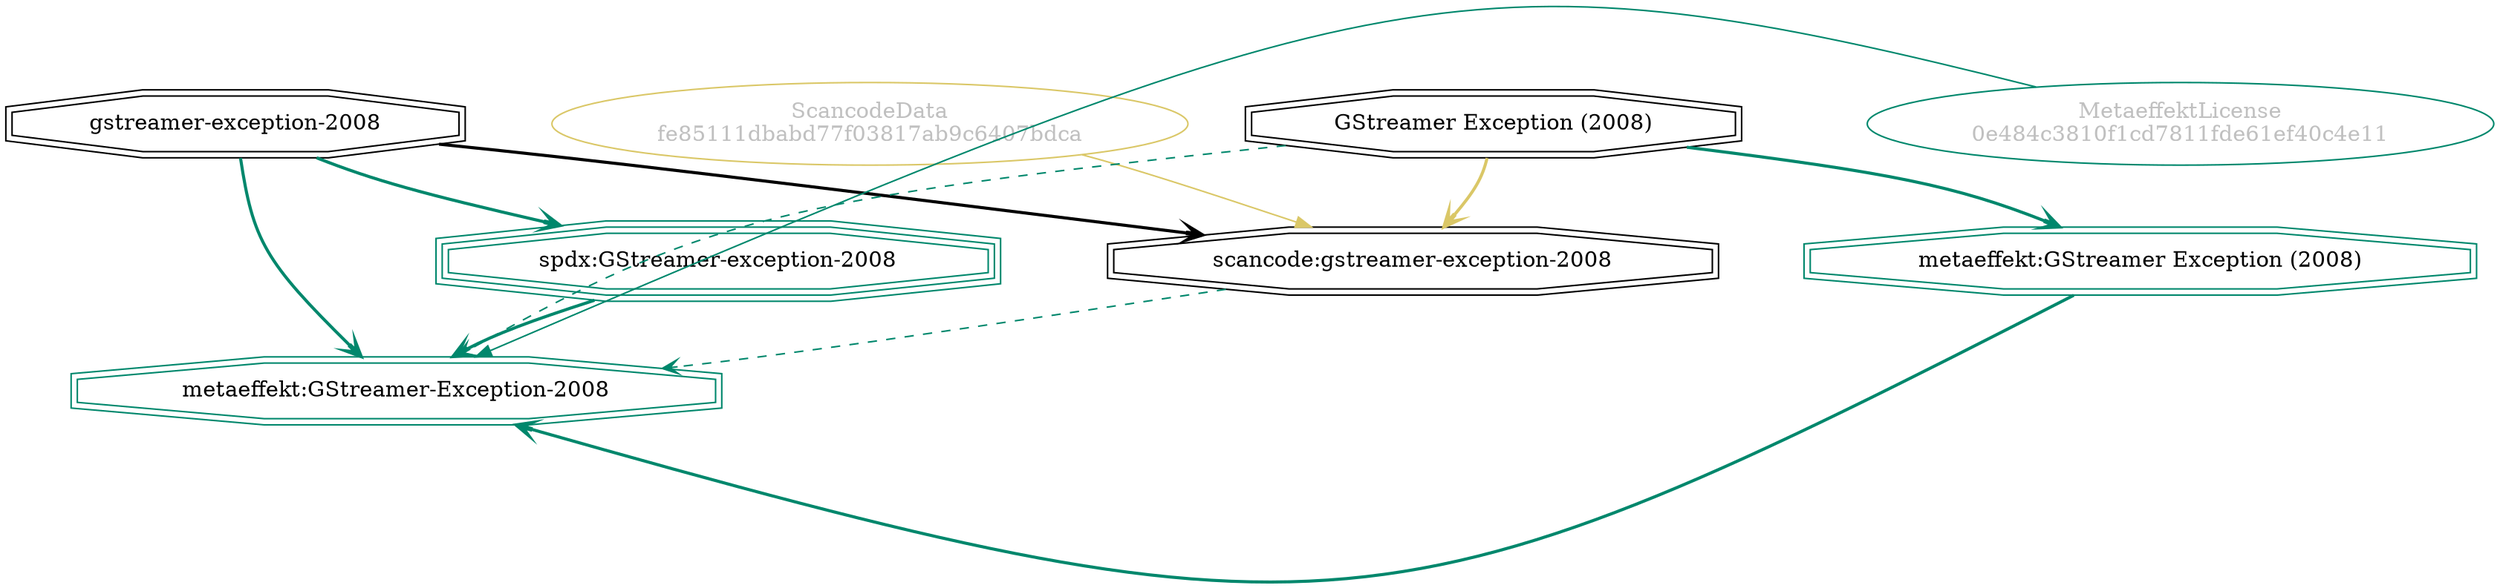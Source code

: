 strict digraph {
    node [shape=box];
    graph [splines=curved];
    16782 [label="ScancodeData\nfe85111dbabd77f03817ab9c6407bdca"
          ,fontcolor=gray
          ,color="#dac767"
          ,fillcolor="beige;1"
          ,shape=ellipse];
    16783 [label="scancode:gstreamer-exception-2008"
          ,shape=doubleoctagon];
    16784 [label="gstreamer-exception-2008"
          ,shape=doubleoctagon];
    16785 [label="GStreamer Exception (2008)"
          ,shape=doubleoctagon];
    42181 [label="MetaeffektLicense\n0e484c3810f1cd7811fde61ef40c4e11"
          ,fontcolor=gray
          ,color="#00876c"
          ,fillcolor="beige;1"
          ,shape=ellipse];
    42182 [label="metaeffekt:GStreamer-Exception-2008"
          ,color="#00876c"
          ,shape=doubleoctagon];
    42183 [label="metaeffekt:GStreamer Exception (2008)"
          ,color="#00876c"
          ,shape=doubleoctagon];
    42184 [label="spdx:GStreamer-exception-2008"
          ,color="#00876c"
          ,shape=tripleoctagon];
    16782 -> 16783 [weight=0.5
                   ,color="#dac767"];
    16783 -> 42182 [style=dashed
                   ,arrowhead=vee
                   ,weight=0.5
                   ,color="#00876c"];
    16784 -> 16783 [style=bold
                   ,arrowhead=vee
                   ,weight=0.7];
    16784 -> 42182 [style=bold
                   ,arrowhead=vee
                   ,weight=0.7
                   ,color="#00876c"];
    16784 -> 42182 [style=bold
                   ,arrowhead=vee
                   ,weight=0.7
                   ,color="#00876c"];
    16784 -> 42184 [style=bold
                   ,arrowhead=vee
                   ,weight=0.7
                   ,color="#00876c"];
    16785 -> 16783 [style=bold
                   ,arrowhead=vee
                   ,weight=0.7
                   ,color="#dac767"];
    16785 -> 42182 [style=dashed
                   ,arrowhead=vee
                   ,weight=0.5
                   ,color="#00876c"];
    16785 -> 42183 [style=bold
                   ,arrowhead=vee
                   ,weight=0.7
                   ,color="#00876c"];
    42181 -> 42182 [weight=0.5
                   ,color="#00876c"];
    42183 -> 42182 [style=bold
                   ,arrowhead=vee
                   ,weight=0.7
                   ,color="#00876c"];
    42184 -> 42182 [style=bold
                   ,arrowhead=vee
                   ,weight=0.7
                   ,color="#00876c"];
}
